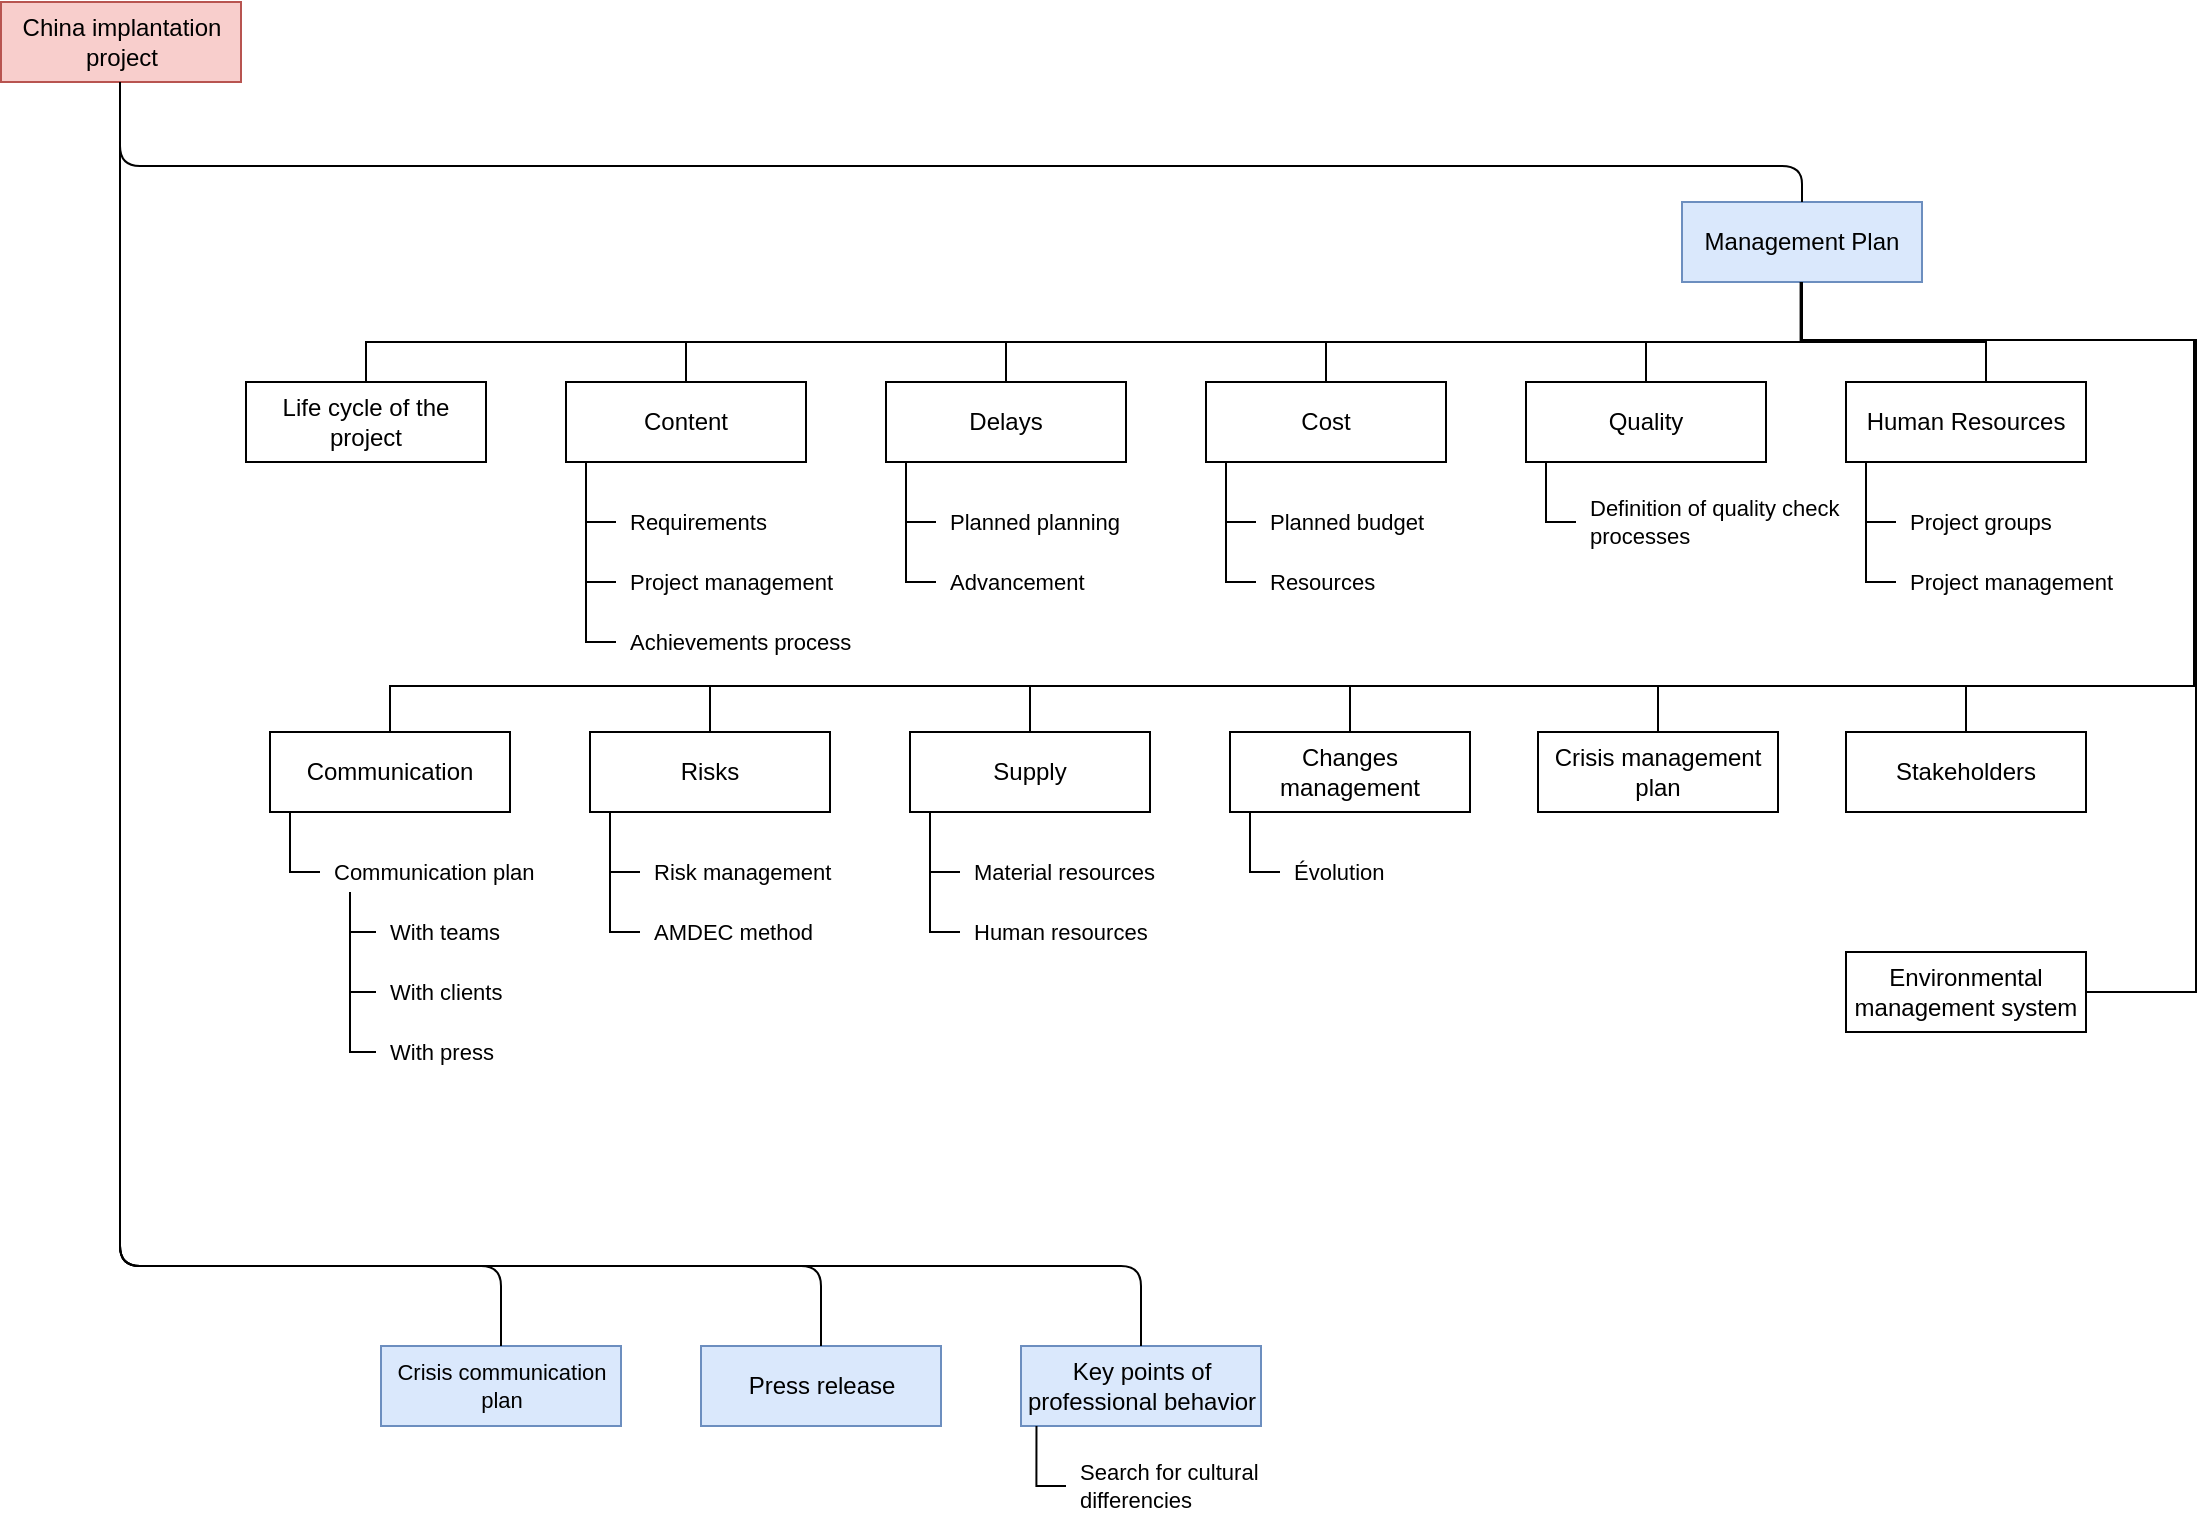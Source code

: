 <mxfile version="12.0.0" type="github" pages="1"><diagram id="kBWpezgNIMA6cPfOU4z3" name="Page-1"><mxGraphModel dx="1408" dy="761" grid="1" gridSize="10" guides="1" tooltips="1" connect="1" arrows="1" fold="1" page="1" pageScale="1" pageWidth="1169" pageHeight="827" math="0" shadow="0"><root><mxCell id="0"/><mxCell id="1" parent="0"/><mxCell id="8Dv8x-JfYkPkydLeeo5U-1" value="&lt;div&gt;Management Plan&lt;/div&gt;" style="rounded=0;whiteSpace=wrap;html=1;fillColor=#dae8fc;strokeColor=#6c8ebf;" parent="1" vertex="1"><mxGeometry x="883" y="148" width="120" height="40" as="geometry"/></mxCell><mxCell id="8Dv8x-JfYkPkydLeeo5U-2" value="Life cycle of the project" style="rounded=0;whiteSpace=wrap;html=1;" parent="1" vertex="1"><mxGeometry x="165" y="238" width="120" height="40" as="geometry"/></mxCell><mxCell id="8Dv8x-JfYkPkydLeeo5U-3" value="Content" style="rounded=0;whiteSpace=wrap;html=1;" parent="1" vertex="1"><mxGeometry x="325" y="238" width="120" height="40" as="geometry"/></mxCell><mxCell id="8Dv8x-JfYkPkydLeeo5U-4" value="Delays" style="rounded=0;whiteSpace=wrap;html=1;" parent="1" vertex="1"><mxGeometry x="485" y="238" width="120" height="40" as="geometry"/></mxCell><mxCell id="8Dv8x-JfYkPkydLeeo5U-5" value="Cost" style="rounded=0;whiteSpace=wrap;html=1;" parent="1" vertex="1"><mxGeometry x="645" y="238" width="120" height="40" as="geometry"/></mxCell><mxCell id="8Dv8x-JfYkPkydLeeo5U-6" value="Quality" style="rounded=0;whiteSpace=wrap;html=1;" parent="1" vertex="1"><mxGeometry x="805" y="238" width="120" height="40" as="geometry"/></mxCell><mxCell id="8Dv8x-JfYkPkydLeeo5U-7" value="Human Resources" style="rounded=0;whiteSpace=wrap;html=1;" parent="1" vertex="1"><mxGeometry x="965" y="238" width="120" height="40" as="geometry"/></mxCell><mxCell id="3aacRPMANLinjixZSqSP-2" value="Risks" style="rounded=0;whiteSpace=wrap;html=1;" parent="1" vertex="1"><mxGeometry x="337" y="413" width="120" height="40" as="geometry"/></mxCell><mxCell id="8Dv8x-JfYkPkydLeeo5U-8" value="Communication" style="rounded=0;whiteSpace=wrap;html=1;" parent="1" vertex="1"><mxGeometry x="177" y="413" width="120" height="40" as="geometry"/></mxCell><mxCell id="3aacRPMANLinjixZSqSP-3" value="Supply" style="rounded=0;whiteSpace=wrap;html=1;" parent="1" vertex="1"><mxGeometry x="497" y="413" width="120" height="40" as="geometry"/></mxCell><mxCell id="8Dv8x-JfYkPkydLeeo5U-9" value="Crisis management plan" style="rounded=0;whiteSpace=wrap;html=1;" parent="1" vertex="1"><mxGeometry x="811" y="413" width="120" height="40" as="geometry"/></mxCell><mxCell id="8Dv8x-JfYkPkydLeeo5U-10" value="Changes management" style="rounded=0;whiteSpace=wrap;html=1;" parent="1" vertex="1"><mxGeometry x="657" y="413" width="120" height="40" as="geometry"/></mxCell><mxCell id="8Dv8x-JfYkPkydLeeo5U-13" value="Crisis communication plan" style="rounded=0;whiteSpace=wrap;html=1;fontSize=11;fillColor=#dae8fc;strokeColor=#6c8ebf;" parent="1" vertex="1"><mxGeometry x="232.5" y="720" width="120" height="40" as="geometry"/></mxCell><mxCell id="8Dv8x-JfYkPkydLeeo5U-14" value="Press release" style="rounded=0;whiteSpace=wrap;html=1;fillColor=#dae8fc;strokeColor=#6c8ebf;" parent="1" vertex="1"><mxGeometry x="392.5" y="720" width="120" height="40" as="geometry"/></mxCell><mxCell id="8Dv8x-JfYkPkydLeeo5U-15" value="&lt;div&gt;Key points of professional behavior&lt;/div&gt;" style="rounded=0;whiteSpace=wrap;html=1;fillColor=#dae8fc;strokeColor=#6c8ebf;" parent="1" vertex="1"><mxGeometry x="552.5" y="720" width="120" height="40" as="geometry"/></mxCell><mxCell id="8Dv8x-JfYkPkydLeeo5U-17" value="Requirements" style="text;html=1;strokeColor=none;fillColor=none;align=left;verticalAlign=middle;whiteSpace=wrap;rounded=0;fontSize=11;spacingLeft=5;" parent="1" vertex="1"><mxGeometry x="350" y="298" width="135" height="20" as="geometry"/></mxCell><mxCell id="8Dv8x-JfYkPkydLeeo5U-23" style="edgeStyle=orthogonalEdgeStyle;rounded=0;orthogonalLoop=1;jettySize=auto;html=1;fontSize=11;endArrow=none;endFill=0;" parent="1" source="8Dv8x-JfYkPkydLeeo5U-19" target="8Dv8x-JfYkPkydLeeo5U-3" edge="1"><mxGeometry relative="1" as="geometry"><mxPoint x="275" y="318" as="targetPoint"/><Array as="points"><mxPoint x="335" y="368"/></Array></mxGeometry></mxCell><mxCell id="8Dv8x-JfYkPkydLeeo5U-19" value="&lt;div&gt;Achievements process&lt;/div&gt;" style="text;html=1;strokeColor=none;fillColor=none;align=left;verticalAlign=middle;whiteSpace=wrap;rounded=0;fontSize=11;spacingLeft=5;" parent="1" vertex="1"><mxGeometry x="350" y="358" width="135" height="20" as="geometry"/></mxCell><mxCell id="8Dv8x-JfYkPkydLeeo5U-20" value="" style="endArrow=none;html=1;fontSize=11;edgeStyle=orthogonalEdgeStyle;rounded=0;" parent="1" source="8Dv8x-JfYkPkydLeeo5U-17" target="8Dv8x-JfYkPkydLeeo5U-3" edge="1"><mxGeometry width="50" height="50" relative="1" as="geometry"><mxPoint x="215" y="378" as="sourcePoint"/><mxPoint x="265" y="328" as="targetPoint"/><Array as="points"><mxPoint x="335" y="308"/></Array></mxGeometry></mxCell><mxCell id="8Dv8x-JfYkPkydLeeo5U-21" value="" style="endArrow=none;html=1;fontSize=11;edgeStyle=orthogonalEdgeStyle;rounded=0;" parent="1" target="8Dv8x-JfYkPkydLeeo5U-3" edge="1"><mxGeometry width="50" height="50" relative="1" as="geometry"><mxPoint x="350" y="338" as="sourcePoint"/><mxPoint x="345" y="288" as="targetPoint"/><Array as="points"><mxPoint x="335" y="338"/></Array></mxGeometry></mxCell><mxCell id="8Dv8x-JfYkPkydLeeo5U-26" value="Planned planning" style="text;html=1;strokeColor=none;fillColor=none;align=left;verticalAlign=middle;whiteSpace=wrap;rounded=0;fontSize=11;spacingLeft=5;" parent="1" vertex="1"><mxGeometry x="510" y="298" width="135" height="20" as="geometry"/></mxCell><mxCell id="8Dv8x-JfYkPkydLeeo5U-28" value="Advancement" style="text;html=1;strokeColor=none;fillColor=none;align=left;verticalAlign=middle;whiteSpace=wrap;rounded=0;fontSize=11;spacingLeft=5;" parent="1" vertex="1"><mxGeometry x="510" y="328" width="135" height="20" as="geometry"/></mxCell><mxCell id="8Dv8x-JfYkPkydLeeo5U-30" value="" style="endArrow=none;html=1;fontSize=11;edgeStyle=orthogonalEdgeStyle;rounded=0;" parent="1" source="8Dv8x-JfYkPkydLeeo5U-26" edge="1"><mxGeometry width="50" height="50" relative="1" as="geometry"><mxPoint x="375" y="378" as="sourcePoint"/><mxPoint x="495" y="278" as="targetPoint"/><Array as="points"><mxPoint x="495" y="308"/></Array></mxGeometry></mxCell><mxCell id="8Dv8x-JfYkPkydLeeo5U-31" value="" style="endArrow=none;html=1;fontSize=11;edgeStyle=orthogonalEdgeStyle;rounded=0;" parent="1" source="8Dv8x-JfYkPkydLeeo5U-28" edge="1"><mxGeometry width="50" height="50" relative="1" as="geometry"><mxPoint x="520" y="318" as="sourcePoint"/><mxPoint x="495" y="278" as="targetPoint"/><Array as="points"><mxPoint x="495" y="338"/></Array></mxGeometry></mxCell><mxCell id="8Dv8x-JfYkPkydLeeo5U-32" value="Planned budget" style="text;html=1;strokeColor=none;fillColor=none;align=left;verticalAlign=middle;whiteSpace=wrap;rounded=0;fontSize=11;spacingLeft=5;" parent="1" vertex="1"><mxGeometry x="670" y="298" width="135" height="20" as="geometry"/></mxCell><mxCell id="8Dv8x-JfYkPkydLeeo5U-33" value="Resources" style="text;html=1;strokeColor=none;fillColor=none;align=left;verticalAlign=middle;whiteSpace=wrap;rounded=0;fontSize=11;spacingLeft=5;" parent="1" vertex="1"><mxGeometry x="670" y="328" width="135" height="20" as="geometry"/></mxCell><mxCell id="8Dv8x-JfYkPkydLeeo5U-34" value="" style="endArrow=none;html=1;fontSize=11;edgeStyle=orthogonalEdgeStyle;rounded=0;" parent="1" source="8Dv8x-JfYkPkydLeeo5U-32" edge="1"><mxGeometry width="50" height="50" relative="1" as="geometry"><mxPoint x="535" y="378" as="sourcePoint"/><mxPoint x="655" y="278" as="targetPoint"/><Array as="points"><mxPoint x="655" y="308"/></Array></mxGeometry></mxCell><mxCell id="8Dv8x-JfYkPkydLeeo5U-35" value="" style="endArrow=none;html=1;fontSize=11;edgeStyle=orthogonalEdgeStyle;rounded=0;" parent="1" source="8Dv8x-JfYkPkydLeeo5U-33" edge="1"><mxGeometry width="50" height="50" relative="1" as="geometry"><mxPoint x="680" y="318" as="sourcePoint"/><mxPoint x="655" y="278" as="targetPoint"/><Array as="points"><mxPoint x="655" y="338"/></Array></mxGeometry></mxCell><mxCell id="8Dv8x-JfYkPkydLeeo5U-36" value="Definition of quality check processes" style="text;html=1;strokeColor=none;fillColor=none;align=left;verticalAlign=middle;whiteSpace=wrap;rounded=0;fontSize=11;spacingLeft=5;" parent="1" vertex="1"><mxGeometry x="830" y="298" width="135" height="20" as="geometry"/></mxCell><mxCell id="8Dv8x-JfYkPkydLeeo5U-38" value="" style="endArrow=none;html=1;fontSize=11;edgeStyle=orthogonalEdgeStyle;rounded=0;" parent="1" source="8Dv8x-JfYkPkydLeeo5U-36" edge="1"><mxGeometry width="50" height="50" relative="1" as="geometry"><mxPoint x="695" y="378" as="sourcePoint"/><mxPoint x="815" y="278" as="targetPoint"/><Array as="points"><mxPoint x="815" y="308"/></Array></mxGeometry></mxCell><mxCell id="8Dv8x-JfYkPkydLeeo5U-40" value="Project groups" style="text;html=1;strokeColor=none;fillColor=none;align=left;verticalAlign=middle;whiteSpace=wrap;rounded=0;fontSize=11;spacingLeft=5;" parent="1" vertex="1"><mxGeometry x="990" y="298" width="135" height="20" as="geometry"/></mxCell><mxCell id="8Dv8x-JfYkPkydLeeo5U-42" value="Project management" style="text;html=1;strokeColor=none;fillColor=none;align=left;verticalAlign=middle;whiteSpace=wrap;rounded=0;fontSize=11;spacingLeft=5;" parent="1" vertex="1"><mxGeometry x="990" y="328" width="135" height="20" as="geometry"/></mxCell><mxCell id="8Dv8x-JfYkPkydLeeo5U-44" value="" style="endArrow=none;html=1;fontSize=11;edgeStyle=orthogonalEdgeStyle;rounded=0;" parent="1" source="8Dv8x-JfYkPkydLeeo5U-40" edge="1"><mxGeometry width="50" height="50" relative="1" as="geometry"><mxPoint x="855" y="378" as="sourcePoint"/><mxPoint x="975" y="278" as="targetPoint"/><Array as="points"><mxPoint x="975" y="308"/></Array></mxGeometry></mxCell><mxCell id="8Dv8x-JfYkPkydLeeo5U-45" value="" style="endArrow=none;html=1;fontSize=11;edgeStyle=orthogonalEdgeStyle;rounded=0;" parent="1" source="8Dv8x-JfYkPkydLeeo5U-42" edge="1"><mxGeometry width="50" height="50" relative="1" as="geometry"><mxPoint x="1000" y="318" as="sourcePoint"/><mxPoint x="975" y="278" as="targetPoint"/><Array as="points"><mxPoint x="975" y="338"/></Array></mxGeometry></mxCell><mxCell id="8Dv8x-JfYkPkydLeeo5U-49" value="Project management" style="text;html=1;strokeColor=none;fillColor=none;align=left;verticalAlign=middle;whiteSpace=wrap;rounded=0;fontSize=11;spacingLeft=5;" parent="1" vertex="1"><mxGeometry x="350" y="328" width="135" height="20" as="geometry"/></mxCell><mxCell id="8Dv8x-JfYkPkydLeeo5U-50" value="Communication plan" style="text;html=1;strokeColor=none;fillColor=none;align=left;verticalAlign=middle;whiteSpace=wrap;rounded=0;fontSize=11;spacingLeft=5;" parent="1" vertex="1"><mxGeometry x="202" y="473" width="135" height="20" as="geometry"/></mxCell><mxCell id="8Dv8x-JfYkPkydLeeo5U-51" style="edgeStyle=orthogonalEdgeStyle;rounded=0;orthogonalLoop=1;jettySize=auto;html=1;fontSize=11;endArrow=none;endFill=0;" parent="1" source="8Dv8x-JfYkPkydLeeo5U-53" target="8Dv8x-JfYkPkydLeeo5U-50" edge="1"><mxGeometry relative="1" as="geometry"><mxPoint x="187" y="453" as="targetPoint"/><Array as="points"><mxPoint x="217" y="543"/></Array></mxGeometry></mxCell><mxCell id="8Dv8x-JfYkPkydLeeo5U-52" value="With teams" style="text;html=1;strokeColor=none;fillColor=none;align=left;verticalAlign=middle;whiteSpace=wrap;rounded=0;fontSize=11;spacingLeft=5;" parent="1" vertex="1"><mxGeometry x="230" y="503" width="108" height="20" as="geometry"/></mxCell><mxCell id="8Dv8x-JfYkPkydLeeo5U-53" value="With clients" style="text;html=1;strokeColor=none;fillColor=none;align=left;verticalAlign=middle;whiteSpace=wrap;rounded=0;fontSize=11;spacingLeft=5;" parent="1" vertex="1"><mxGeometry x="230" y="533" width="108" height="20" as="geometry"/></mxCell><mxCell id="8Dv8x-JfYkPkydLeeo5U-54" value="" style="endArrow=none;html=1;fontSize=11;edgeStyle=orthogonalEdgeStyle;rounded=0;" parent="1" source="8Dv8x-JfYkPkydLeeo5U-50" edge="1"><mxGeometry width="50" height="50" relative="1" as="geometry"><mxPoint x="67" y="553" as="sourcePoint"/><mxPoint x="187" y="453" as="targetPoint"/><Array as="points"><mxPoint x="187" y="483"/></Array></mxGeometry></mxCell><mxCell id="8Dv8x-JfYkPkydLeeo5U-55" value="" style="endArrow=none;html=1;fontSize=11;edgeStyle=orthogonalEdgeStyle;rounded=0;" parent="1" source="8Dv8x-JfYkPkydLeeo5U-52" target="8Dv8x-JfYkPkydLeeo5U-50" edge="1"><mxGeometry width="50" height="50" relative="1" as="geometry"><mxPoint x="212" y="493" as="sourcePoint"/><mxPoint x="187" y="453" as="targetPoint"/><Array as="points"><mxPoint x="217" y="513"/></Array></mxGeometry></mxCell><mxCell id="8Dv8x-JfYkPkydLeeo5U-56" style="edgeStyle=orthogonalEdgeStyle;rounded=0;orthogonalLoop=1;jettySize=auto;html=1;fontSize=11;endArrow=none;endFill=0;" parent="1" source="8Dv8x-JfYkPkydLeeo5U-57" target="8Dv8x-JfYkPkydLeeo5U-50" edge="1"><mxGeometry relative="1" as="geometry"><mxPoint x="187" y="483" as="targetPoint"/><Array as="points"><mxPoint x="217" y="573"/></Array></mxGeometry></mxCell><mxCell id="8Dv8x-JfYkPkydLeeo5U-57" value="With press" style="text;html=1;strokeColor=none;fillColor=none;align=left;verticalAlign=middle;whiteSpace=wrap;rounded=0;fontSize=11;spacingLeft=5;" parent="1" vertex="1"><mxGeometry x="230" y="563" width="108" height="20" as="geometry"/></mxCell><mxCell id="8Dv8x-JfYkPkydLeeo5U-58" value="Risk management" style="text;html=1;strokeColor=none;fillColor=none;align=left;verticalAlign=middle;whiteSpace=wrap;rounded=0;fontSize=11;spacingLeft=5;" parent="1" vertex="1"><mxGeometry x="362" y="473" width="135" height="20" as="geometry"/></mxCell><mxCell id="8Dv8x-JfYkPkydLeeo5U-59" value="AMDEC method" style="text;html=1;strokeColor=none;fillColor=none;align=left;verticalAlign=middle;whiteSpace=wrap;rounded=0;fontSize=11;spacingLeft=5;" parent="1" vertex="1"><mxGeometry x="362" y="503" width="135" height="20" as="geometry"/></mxCell><mxCell id="8Dv8x-JfYkPkydLeeo5U-60" value="" style="endArrow=none;html=1;fontSize=11;edgeStyle=orthogonalEdgeStyle;rounded=0;" parent="1" source="8Dv8x-JfYkPkydLeeo5U-58" edge="1"><mxGeometry width="50" height="50" relative="1" as="geometry"><mxPoint x="227" y="553" as="sourcePoint"/><mxPoint x="347" y="453" as="targetPoint"/><Array as="points"><mxPoint x="347" y="483"/></Array></mxGeometry></mxCell><mxCell id="8Dv8x-JfYkPkydLeeo5U-61" value="" style="endArrow=none;html=1;fontSize=11;edgeStyle=orthogonalEdgeStyle;rounded=0;" parent="1" source="8Dv8x-JfYkPkydLeeo5U-59" edge="1"><mxGeometry width="50" height="50" relative="1" as="geometry"><mxPoint x="372" y="493" as="sourcePoint"/><mxPoint x="347" y="453" as="targetPoint"/><Array as="points"><mxPoint x="347" y="513"/></Array></mxGeometry></mxCell><mxCell id="8Dv8x-JfYkPkydLeeo5U-66" value="Material resources" style="text;html=1;strokeColor=none;fillColor=none;align=left;verticalAlign=middle;whiteSpace=wrap;rounded=0;fontSize=11;spacingLeft=5;" parent="1" vertex="1"><mxGeometry x="522" y="473" width="135" height="20" as="geometry"/></mxCell><mxCell id="8Dv8x-JfYkPkydLeeo5U-67" value="Human resources" style="text;html=1;strokeColor=none;fillColor=none;align=left;verticalAlign=middle;whiteSpace=wrap;rounded=0;fontSize=11;spacingLeft=5;" parent="1" vertex="1"><mxGeometry x="522" y="503" width="135" height="20" as="geometry"/></mxCell><mxCell id="8Dv8x-JfYkPkydLeeo5U-68" value="" style="endArrow=none;html=1;fontSize=11;edgeStyle=orthogonalEdgeStyle;rounded=0;" parent="1" source="8Dv8x-JfYkPkydLeeo5U-66" edge="1"><mxGeometry width="50" height="50" relative="1" as="geometry"><mxPoint x="387" y="553" as="sourcePoint"/><mxPoint x="507" y="453" as="targetPoint"/><Array as="points"><mxPoint x="507" y="483"/></Array></mxGeometry></mxCell><mxCell id="8Dv8x-JfYkPkydLeeo5U-69" value="" style="endArrow=none;html=1;fontSize=11;edgeStyle=orthogonalEdgeStyle;rounded=0;" parent="1" source="8Dv8x-JfYkPkydLeeo5U-67" edge="1"><mxGeometry width="50" height="50" relative="1" as="geometry"><mxPoint x="532" y="493" as="sourcePoint"/><mxPoint x="507" y="453" as="targetPoint"/><Array as="points"><mxPoint x="507" y="513"/></Array></mxGeometry></mxCell><mxCell id="8Dv8x-JfYkPkydLeeo5U-70" value="Évolution" style="text;html=1;strokeColor=none;fillColor=none;align=left;verticalAlign=middle;whiteSpace=wrap;rounded=0;fontSize=11;spacingLeft=5;" parent="1" vertex="1"><mxGeometry x="682" y="473" width="135" height="20" as="geometry"/></mxCell><mxCell id="8Dv8x-JfYkPkydLeeo5U-72" value="" style="endArrow=none;html=1;fontSize=11;edgeStyle=orthogonalEdgeStyle;rounded=0;" parent="1" source="8Dv8x-JfYkPkydLeeo5U-70" edge="1"><mxGeometry width="50" height="50" relative="1" as="geometry"><mxPoint x="547" y="553" as="sourcePoint"/><mxPoint x="667" y="453" as="targetPoint"/><Array as="points"><mxPoint x="667" y="483"/></Array></mxGeometry></mxCell><mxCell id="8Dv8x-JfYkPkydLeeo5U-78" value="" style="endArrow=none;html=1;fontSize=64;fontColor=#660033;edgeStyle=orthogonalEdgeStyle;rounded=0;" parent="1" source="8Dv8x-JfYkPkydLeeo5U-2" target="8Dv8x-JfYkPkydLeeo5U-1" edge="1"><mxGeometry width="50" height="50" relative="1" as="geometry"><mxPoint x="395" y="228" as="sourcePoint"/><mxPoint x="445" y="178" as="targetPoint"/><Array as="points"><mxPoint x="225" y="218"/><mxPoint x="943" y="218"/></Array></mxGeometry></mxCell><mxCell id="8Dv8x-JfYkPkydLeeo5U-79" value="" style="endArrow=none;html=1;fontSize=64;fontColor=#660033;edgeStyle=orthogonalEdgeStyle;rounded=0;" parent="1" source="8Dv8x-JfYkPkydLeeo5U-3" target="8Dv8x-JfYkPkydLeeo5U-1" edge="1"><mxGeometry width="50" height="50" relative="1" as="geometry"><mxPoint x="235.143" y="248" as="sourcePoint"/><mxPoint x="952.857" y="198" as="targetPoint"/><Array as="points"><mxPoint x="385" y="218"/><mxPoint x="943" y="218"/></Array></mxGeometry></mxCell><mxCell id="8Dv8x-JfYkPkydLeeo5U-80" value="" style="endArrow=none;html=1;fontSize=64;fontColor=#660033;edgeStyle=orthogonalEdgeStyle;rounded=0;" parent="1" source="8Dv8x-JfYkPkydLeeo5U-4" target="8Dv8x-JfYkPkydLeeo5U-1" edge="1"><mxGeometry width="50" height="50" relative="1" as="geometry"><mxPoint x="395.143" y="248" as="sourcePoint"/><mxPoint x="952.857" y="198" as="targetPoint"/><Array as="points"><mxPoint x="545" y="218"/><mxPoint x="943" y="218"/></Array></mxGeometry></mxCell><mxCell id="8Dv8x-JfYkPkydLeeo5U-81" value="" style="endArrow=none;html=1;fontSize=64;fontColor=#660033;edgeStyle=orthogonalEdgeStyle;rounded=0;" parent="1" source="8Dv8x-JfYkPkydLeeo5U-5" target="8Dv8x-JfYkPkydLeeo5U-1" edge="1"><mxGeometry width="50" height="50" relative="1" as="geometry"><mxPoint x="555.143" y="248" as="sourcePoint"/><mxPoint x="952.857" y="198" as="targetPoint"/><Array as="points"><mxPoint x="705" y="218"/><mxPoint x="943" y="218"/></Array></mxGeometry></mxCell><mxCell id="8Dv8x-JfYkPkydLeeo5U-82" value="" style="endArrow=none;html=1;fontSize=64;fontColor=#660033;edgeStyle=orthogonalEdgeStyle;rounded=0;" parent="1" source="8Dv8x-JfYkPkydLeeo5U-6" target="8Dv8x-JfYkPkydLeeo5U-1" edge="1"><mxGeometry width="50" height="50" relative="1" as="geometry"><mxPoint x="715.143" y="248" as="sourcePoint"/><mxPoint x="952.857" y="198" as="targetPoint"/><Array as="points"><mxPoint x="865" y="218"/><mxPoint x="943" y="218"/></Array></mxGeometry></mxCell><mxCell id="8Dv8x-JfYkPkydLeeo5U-83" value="" style="endArrow=none;html=1;fontSize=64;fontColor=#660033;edgeStyle=orthogonalEdgeStyle;rounded=0;" parent="1" source="8Dv8x-JfYkPkydLeeo5U-7" target="8Dv8x-JfYkPkydLeeo5U-1" edge="1"><mxGeometry width="50" height="50" relative="1" as="geometry"><mxPoint x="875.143" y="248" as="sourcePoint"/><mxPoint x="952.857" y="198" as="targetPoint"/><Array as="points"><mxPoint x="1035" y="218"/><mxPoint x="943" y="218"/></Array></mxGeometry></mxCell><mxCell id="8Dv8x-JfYkPkydLeeo5U-84" value="" style="endArrow=none;html=1;fontSize=64;fontColor=#660033;edgeStyle=orthogonalEdgeStyle;rounded=0;" parent="1" source="8Dv8x-JfYkPkydLeeo5U-8" target="8Dv8x-JfYkPkydLeeo5U-1" edge="1"><mxGeometry width="50" height="50" relative="1" as="geometry"><mxPoint x="952.643" y="258" as="sourcePoint"/><mxPoint x="1030.357" y="208" as="targetPoint"/><Array as="points"><mxPoint x="237" y="390"/><mxPoint x="1140" y="390"/><mxPoint x="1140" y="217"/><mxPoint x="943" y="217"/></Array></mxGeometry></mxCell><mxCell id="8Dv8x-JfYkPkydLeeo5U-85" value="" style="endArrow=none;html=1;fontSize=64;fontColor=#660033;edgeStyle=orthogonalEdgeStyle;rounded=0;" parent="1" source="3aacRPMANLinjixZSqSP-2" target="8Dv8x-JfYkPkydLeeo5U-1" edge="1"><mxGeometry width="50" height="50" relative="1" as="geometry"><mxPoint x="1262.643" y="248" as="sourcePoint"/><mxPoint x="1020.357" y="198" as="targetPoint"/><Array as="points"><mxPoint x="397" y="390"/><mxPoint x="1140" y="390"/><mxPoint x="1140" y="217"/><mxPoint x="943" y="217"/></Array></mxGeometry></mxCell><mxCell id="8Dv8x-JfYkPkydLeeo5U-86" value="" style="endArrow=none;html=1;fontSize=64;fontColor=#660033;edgeStyle=orthogonalEdgeStyle;rounded=0;" parent="1" source="3aacRPMANLinjixZSqSP-3" target="8Dv8x-JfYkPkydLeeo5U-1" edge="1"><mxGeometry width="50" height="50" relative="1" as="geometry"><mxPoint x="1432.357" y="248" as="sourcePoint"/><mxPoint x="1020.357" y="198" as="targetPoint"/><Array as="points"><mxPoint x="557" y="390"/><mxPoint x="1140" y="390"/><mxPoint x="1140" y="217"/><mxPoint x="943" y="217"/></Array></mxGeometry></mxCell><mxCell id="8Dv8x-JfYkPkydLeeo5U-87" value="" style="endArrow=none;html=1;fontSize=64;fontColor=#660033;edgeStyle=orthogonalEdgeStyle;rounded=0;" parent="1" source="8Dv8x-JfYkPkydLeeo5U-10" target="8Dv8x-JfYkPkydLeeo5U-1" edge="1"><mxGeometry width="50" height="50" relative="1" as="geometry"><mxPoint x="1582.534" y="248" as="sourcePoint"/><mxPoint x="1020.466" y="198" as="targetPoint"/><Array as="points"><mxPoint x="717" y="390"/><mxPoint x="1140" y="390"/><mxPoint x="1140" y="217"/><mxPoint x="943" y="217"/></Array></mxGeometry></mxCell><mxCell id="8Dv8x-JfYkPkydLeeo5U-88" value="" style="endArrow=none;html=1;fontSize=64;fontColor=#660033;edgeStyle=orthogonalEdgeStyle;rounded=0;" parent="1" source="8Dv8x-JfYkPkydLeeo5U-9" target="8Dv8x-JfYkPkydLeeo5U-1" edge="1"><mxGeometry width="50" height="50" relative="1" as="geometry"><mxPoint x="1940" y="230" as="sourcePoint"/><mxPoint x="1030.466" y="208" as="targetPoint"/><Array as="points"><mxPoint x="871" y="390"/><mxPoint x="1140" y="390"/><mxPoint x="1140" y="217"/><mxPoint x="943" y="217"/></Array></mxGeometry></mxCell><mxCell id="8Dv8x-JfYkPkydLeeo5U-90" value="China implantation project" style="rounded=0;whiteSpace=wrap;html=1;fillColor=#f8cecc;strokeColor=#b85450;" parent="1" vertex="1"><mxGeometry x="42.5" y="48" width="120" height="40" as="geometry"/></mxCell><mxCell id="8Dv8x-JfYkPkydLeeo5U-91" value="" style="endArrow=none;html=1;fontSize=64;fontColor=#660033;edgeStyle=orthogonalEdgeStyle;" parent="1" source="8Dv8x-JfYkPkydLeeo5U-1" target="8Dv8x-JfYkPkydLeeo5U-90" edge="1"><mxGeometry width="50" height="50" relative="1" as="geometry"><mxPoint x="212.5" y="408" as="sourcePoint"/><mxPoint x="262.5" y="358" as="targetPoint"/><Array as="points"><mxPoint x="943" y="130"/><mxPoint x="102" y="130"/></Array></mxGeometry></mxCell><mxCell id="8Dv8x-JfYkPkydLeeo5U-92" value="" style="endArrow=none;html=1;fontSize=64;fontColor=#660033;edgeStyle=orthogonalEdgeStyle;" parent="1" source="8Dv8x-JfYkPkydLeeo5U-13" target="8Dv8x-JfYkPkydLeeo5U-90" edge="1"><mxGeometry width="50" height="50" relative="1" as="geometry"><mxPoint x="960.5" y="178.143" as="sourcePoint"/><mxPoint x="112.357" y="348" as="targetPoint"/><Array as="points"><mxPoint x="292" y="680"/><mxPoint x="102" y="680"/></Array></mxGeometry></mxCell><mxCell id="8Dv8x-JfYkPkydLeeo5U-93" value="" style="endArrow=none;html=1;fontSize=64;fontColor=#660033;edgeStyle=orthogonalEdgeStyle;" parent="1" source="8Dv8x-JfYkPkydLeeo5U-14" target="8Dv8x-JfYkPkydLeeo5U-90" edge="1"><mxGeometry width="50" height="50" relative="1" as="geometry"><mxPoint x="242.5" y="467.857" as="sourcePoint"/><mxPoint x="112.357" y="388" as="targetPoint"/><Array as="points"><mxPoint x="452" y="680"/><mxPoint x="102" y="680"/></Array></mxGeometry></mxCell><mxCell id="8Dv8x-JfYkPkydLeeo5U-94" value="" style="endArrow=none;html=1;fontSize=64;fontColor=#660033;edgeStyle=orthogonalEdgeStyle;" parent="1" source="8Dv8x-JfYkPkydLeeo5U-15" target="8Dv8x-JfYkPkydLeeo5U-90" edge="1"><mxGeometry width="50" height="50" relative="1" as="geometry"><mxPoint x="462.643" y="448" as="sourcePoint"/><mxPoint x="112.357" y="388" as="targetPoint"/><Array as="points"><mxPoint x="612" y="680"/><mxPoint x="102" y="680"/></Array></mxGeometry></mxCell><mxCell id="8Dv8x-JfYkPkydLeeo5U-95" value="Stakeholders" style="rounded=0;whiteSpace=wrap;html=1;" parent="1" vertex="1"><mxGeometry x="965" y="413" width="120" height="40" as="geometry"/></mxCell><mxCell id="8Dv8x-JfYkPkydLeeo5U-99" value="Search for cultural differencies" style="text;html=1;strokeColor=none;fillColor=none;align=left;verticalAlign=middle;whiteSpace=wrap;rounded=0;fontSize=11;spacingLeft=5;" parent="1" vertex="1"><mxGeometry x="575" y="780" width="135" height="20" as="geometry"/></mxCell><mxCell id="8Dv8x-JfYkPkydLeeo5U-101" value="" style="endArrow=none;html=1;fontSize=11;edgeStyle=orthogonalEdgeStyle;rounded=0;" parent="1" source="8Dv8x-JfYkPkydLeeo5U-99" edge="1"><mxGeometry width="50" height="50" relative="1" as="geometry"><mxPoint x="440" y="860" as="sourcePoint"/><mxPoint x="560.238" y="760" as="targetPoint"/><Array as="points"><mxPoint x="560" y="790"/></Array></mxGeometry></mxCell><mxCell id="8Dv8x-JfYkPkydLeeo5U-106" value="" style="endArrow=none;html=1;fontSize=64;fontColor=#660033;edgeStyle=orthogonalEdgeStyle;rounded=0;" parent="1" source="8Dv8x-JfYkPkydLeeo5U-95" edge="1"><mxGeometry width="50" height="50" relative="1" as="geometry"><mxPoint x="870.569" y="413" as="sourcePoint"/><mxPoint x="942.293" y="188" as="targetPoint"/><Array as="points"><mxPoint x="1025" y="390"/><mxPoint x="1139" y="390"/><mxPoint x="1139" y="217"/><mxPoint x="942" y="217"/></Array></mxGeometry></mxCell><mxCell id="E4xe0YY1lScRHBrWpjth-1" value="Environmental management system" style="rounded=0;whiteSpace=wrap;html=1;" vertex="1" parent="1"><mxGeometry x="965" y="523" width="120" height="40" as="geometry"/></mxCell><mxCell id="E4xe0YY1lScRHBrWpjth-2" value="" style="endArrow=none;html=1;fontSize=64;fontColor=#660033;edgeStyle=orthogonalEdgeStyle;rounded=0;" edge="1" parent="1" source="E4xe0YY1lScRHBrWpjth-1"><mxGeometry width="50" height="50" relative="1" as="geometry"><mxPoint x="1026" y="413" as="sourcePoint"/><mxPoint x="943" y="188" as="targetPoint"/><Array as="points"><mxPoint x="1140" y="543"/><mxPoint x="1140" y="217"/><mxPoint x="943" y="217"/></Array></mxGeometry></mxCell></root></mxGraphModel></diagram></mxfile>